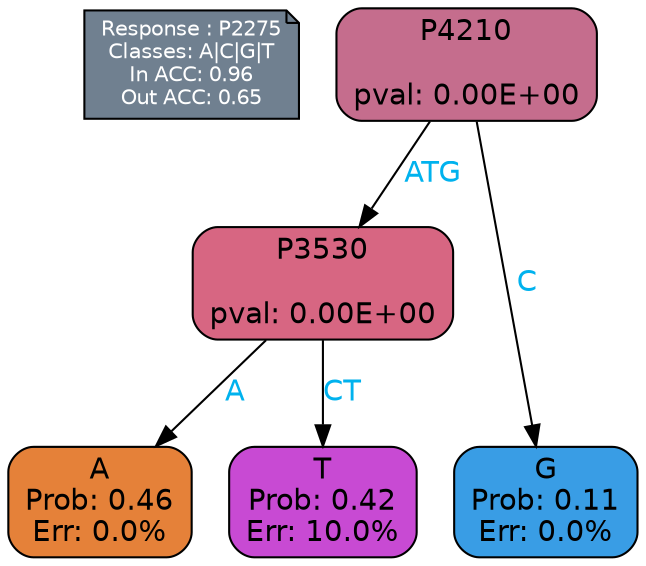 digraph Tree {
node [shape=box, style="filled, rounded", color="black", fontname=helvetica] ;
graph [ranksep=equally, splines=polylines, bgcolor=transparent, dpi=600] ;
edge [fontname=helvetica] ;
LEGEND [label="Response : P2275
Classes: A|C|G|T
In ACC: 0.96
Out ACC: 0.65
",shape=note,align=left,style=filled,fillcolor="slategray",fontcolor="white",fontsize=10];1 [label="P4210

pval: 0.00E+00", fillcolor="#c56d8d"] ;
2 [label="P3530

pval: 0.00E+00", fillcolor="#d76682"] ;
3 [label="A
Prob: 0.46
Err: 0.0%", fillcolor="#e58139"] ;
4 [label="T
Prob: 0.42
Err: 10.0%", fillcolor="#c84ad3"] ;
5 [label="G
Prob: 0.11
Err: 0.0%", fillcolor="#399de5"] ;
1 -> 2 [label="ATG",fontcolor=deepskyblue2] ;
1 -> 5 [label="C",fontcolor=deepskyblue2] ;
2 -> 3 [label="A",fontcolor=deepskyblue2] ;
2 -> 4 [label="CT",fontcolor=deepskyblue2] ;
{rank = same; 3;4;5;}{rank = same; LEGEND;1;}}